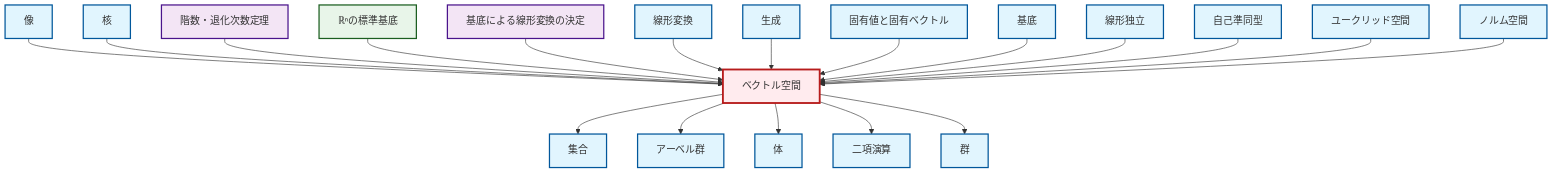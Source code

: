 graph TD
    classDef definition fill:#e1f5fe,stroke:#01579b,stroke-width:2px
    classDef theorem fill:#f3e5f5,stroke:#4a148c,stroke-width:2px
    classDef axiom fill:#fff3e0,stroke:#e65100,stroke-width:2px
    classDef example fill:#e8f5e9,stroke:#1b5e20,stroke-width:2px
    classDef current fill:#ffebee,stroke:#b71c1c,stroke-width:3px
    def-span["生成"]:::definition
    def-eigenvalue-eigenvector["固有値と固有ベクトル"]:::definition
    def-endomorphism["自己準同型"]:::definition
    def-group["群"]:::definition
    ex-standard-basis-rn["ℝⁿの標準基底"]:::example
    def-euclidean-space["ユークリッド空間"]:::definition
    def-field["体"]:::definition
    thm-rank-nullity["階数・退化次数定理"]:::theorem
    def-kernel["核"]:::definition
    def-basis["基底"]:::definition
    def-linear-independence["線形独立"]:::definition
    def-normed-vector-space["ノルム空間"]:::definition
    def-abelian-group["アーベル群"]:::definition
    def-vector-space["ベクトル空間"]:::definition
    def-image["像"]:::definition
    thm-linear-transformation-basis["基底による線形変換の決定"]:::theorem
    def-linear-transformation["線形変換"]:::definition
    def-set["集合"]:::definition
    def-binary-operation["二項演算"]:::definition
    def-image --> def-vector-space
    def-kernel --> def-vector-space
    def-vector-space --> def-set
    def-vector-space --> def-abelian-group
    thm-rank-nullity --> def-vector-space
    ex-standard-basis-rn --> def-vector-space
    thm-linear-transformation-basis --> def-vector-space
    def-vector-space --> def-field
    def-linear-transformation --> def-vector-space
    def-span --> def-vector-space
    def-eigenvalue-eigenvector --> def-vector-space
    def-basis --> def-vector-space
    def-linear-independence --> def-vector-space
    def-endomorphism --> def-vector-space
    def-euclidean-space --> def-vector-space
    def-normed-vector-space --> def-vector-space
    def-vector-space --> def-binary-operation
    def-vector-space --> def-group
    class def-vector-space current